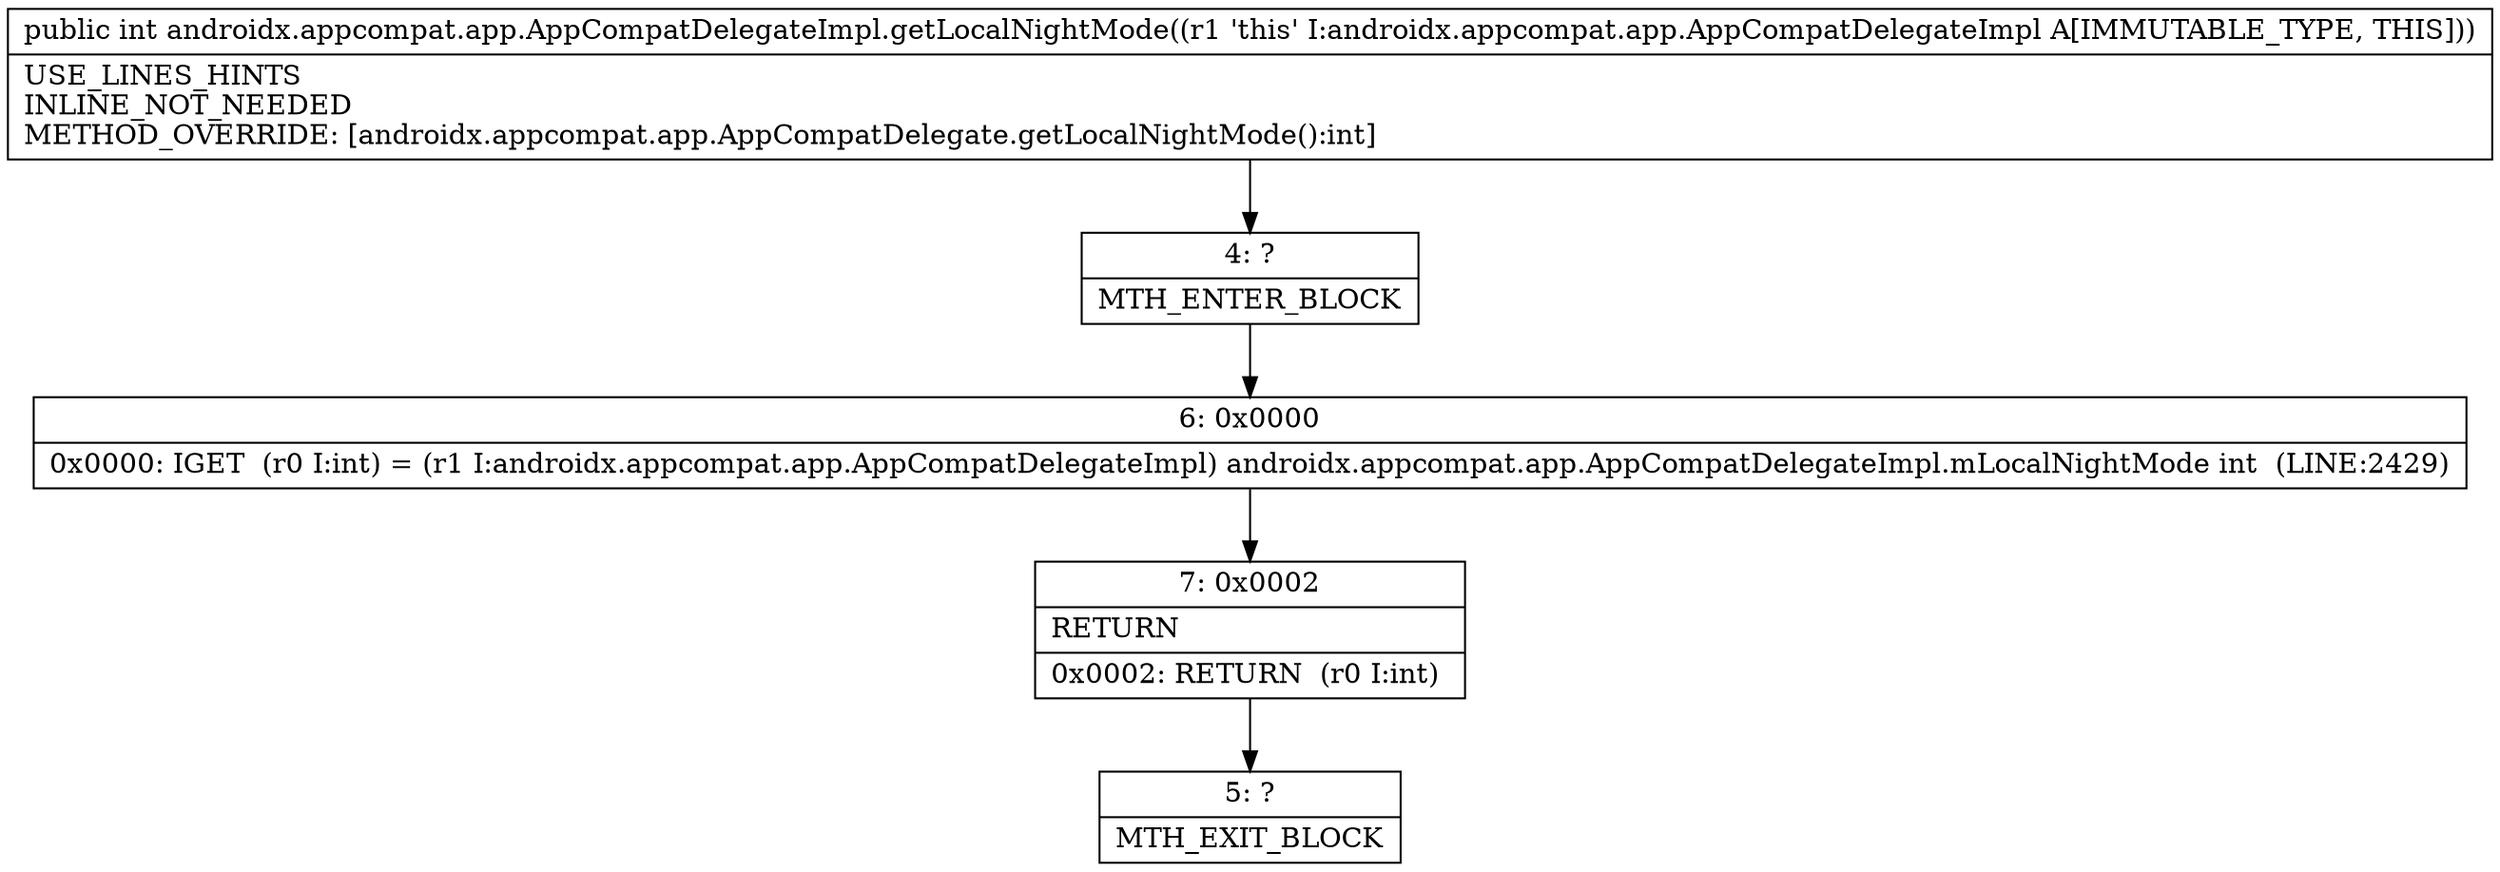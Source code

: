 digraph "CFG forandroidx.appcompat.app.AppCompatDelegateImpl.getLocalNightMode()I" {
Node_4 [shape=record,label="{4\:\ ?|MTH_ENTER_BLOCK\l}"];
Node_6 [shape=record,label="{6\:\ 0x0000|0x0000: IGET  (r0 I:int) = (r1 I:androidx.appcompat.app.AppCompatDelegateImpl) androidx.appcompat.app.AppCompatDelegateImpl.mLocalNightMode int  (LINE:2429)\l}"];
Node_7 [shape=record,label="{7\:\ 0x0002|RETURN\l|0x0002: RETURN  (r0 I:int) \l}"];
Node_5 [shape=record,label="{5\:\ ?|MTH_EXIT_BLOCK\l}"];
MethodNode[shape=record,label="{public int androidx.appcompat.app.AppCompatDelegateImpl.getLocalNightMode((r1 'this' I:androidx.appcompat.app.AppCompatDelegateImpl A[IMMUTABLE_TYPE, THIS]))  | USE_LINES_HINTS\lINLINE_NOT_NEEDED\lMETHOD_OVERRIDE: [androidx.appcompat.app.AppCompatDelegate.getLocalNightMode():int]\l}"];
MethodNode -> Node_4;Node_4 -> Node_6;
Node_6 -> Node_7;
Node_7 -> Node_5;
}

